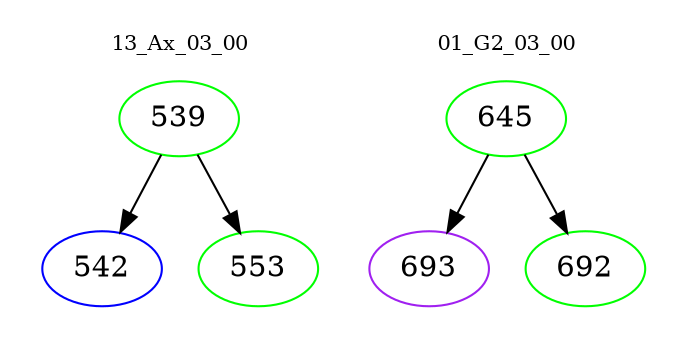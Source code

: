 digraph{
subgraph cluster_0 {
color = white
label = "13_Ax_03_00";
fontsize=10;
T0_539 [label="539", color="green"]
T0_539 -> T0_542 [color="black"]
T0_542 [label="542", color="blue"]
T0_539 -> T0_553 [color="black"]
T0_553 [label="553", color="green"]
}
subgraph cluster_1 {
color = white
label = "01_G2_03_00";
fontsize=10;
T1_645 [label="645", color="green"]
T1_645 -> T1_693 [color="black"]
T1_693 [label="693", color="purple"]
T1_645 -> T1_692 [color="black"]
T1_692 [label="692", color="green"]
}
}
